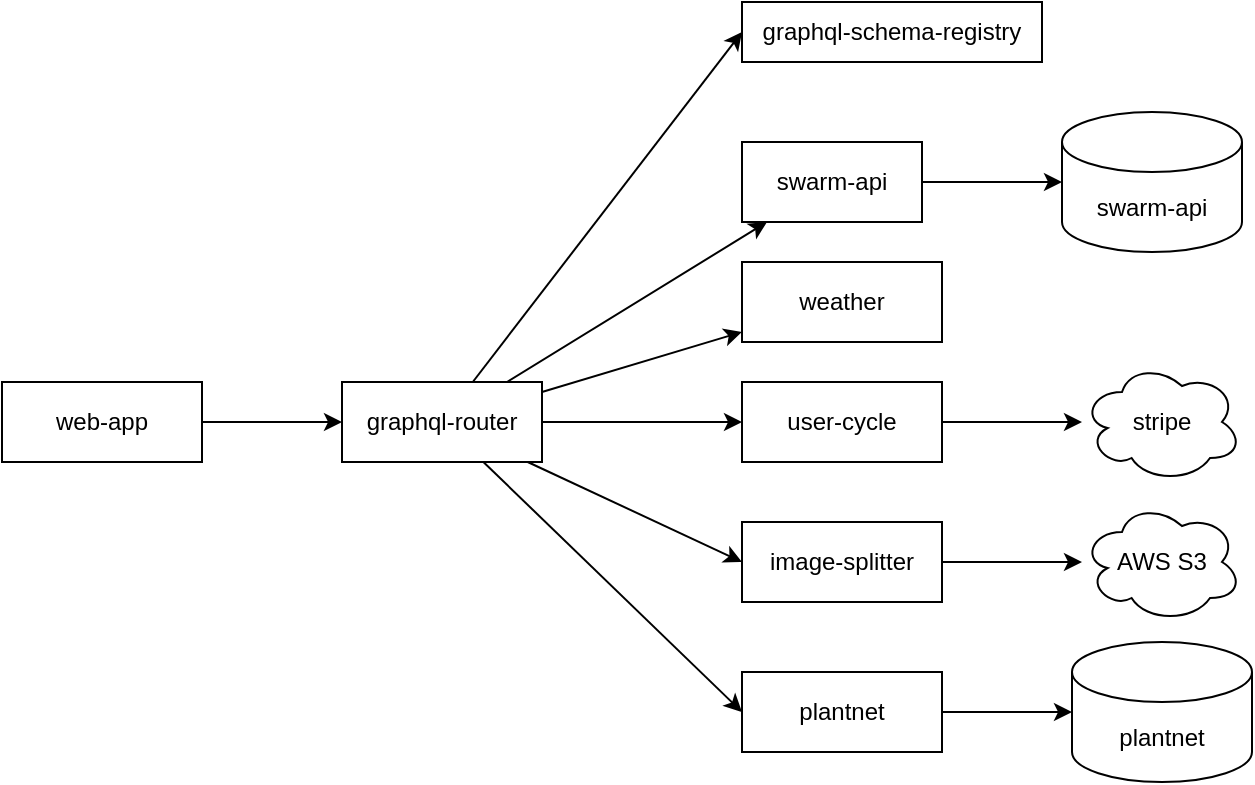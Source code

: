 <mxfile>
    <diagram id="gfNIs4ToVzj4N1ebJvz9" name="Page-1">
        <mxGraphModel dx="618" dy="538" grid="1" gridSize="10" guides="1" tooltips="1" connect="1" arrows="1" fold="1" page="1" pageScale="1" pageWidth="850" pageHeight="1100" math="0" shadow="0">
            <root>
                <mxCell id="0"/>
                <mxCell id="1" parent="0"/>
                <mxCell id="4" value="" style="edgeStyle=none;html=1;" parent="1" source="2" target="3" edge="1">
                    <mxGeometry relative="1" as="geometry"/>
                </mxCell>
                <mxCell id="2" value="web-app" style="rounded=0;whiteSpace=wrap;html=1;" parent="1" vertex="1">
                    <mxGeometry x="30" y="240" width="100" height="40" as="geometry"/>
                </mxCell>
                <mxCell id="6" value="" style="edgeStyle=none;html=1;" parent="1" source="3" target="5" edge="1">
                    <mxGeometry relative="1" as="geometry"/>
                </mxCell>
                <mxCell id="8" value="" style="edgeStyle=none;html=1;entryX=0;entryY=0.5;entryDx=0;entryDy=0;" parent="1" source="3" target="7" edge="1">
                    <mxGeometry relative="1" as="geometry"/>
                </mxCell>
                <mxCell id="10" value="" style="edgeStyle=none;html=1;" parent="1" source="3" target="9" edge="1">
                    <mxGeometry relative="1" as="geometry"/>
                </mxCell>
                <mxCell id="12" value="" style="edgeStyle=none;html=1;entryX=0;entryY=0.5;entryDx=0;entryDy=0;" parent="1" source="3" target="11" edge="1">
                    <mxGeometry relative="1" as="geometry"/>
                </mxCell>
                <mxCell id="14" value="" style="edgeStyle=none;html=1;entryX=0;entryY=0.5;entryDx=0;entryDy=0;" parent="1" source="3" target="13" edge="1">
                    <mxGeometry relative="1" as="geometry"/>
                </mxCell>
                <mxCell id="20" value="" style="edgeStyle=none;html=1;entryX=0;entryY=0.5;entryDx=0;entryDy=0;" parent="1" source="3" target="19" edge="1">
                    <mxGeometry relative="1" as="geometry"/>
                </mxCell>
                <mxCell id="3" value="graphql-router" style="rounded=0;whiteSpace=wrap;html=1;" parent="1" vertex="1">
                    <mxGeometry x="200" y="240" width="100" height="40" as="geometry"/>
                </mxCell>
                <mxCell id="22" value="" style="edgeStyle=none;html=1;" parent="1" source="5" target="21" edge="1">
                    <mxGeometry relative="1" as="geometry"/>
                </mxCell>
                <mxCell id="5" value="swarm-api" style="whiteSpace=wrap;html=1;rounded=0;" parent="1" vertex="1">
                    <mxGeometry x="400" y="120" width="90" height="40" as="geometry"/>
                </mxCell>
                <mxCell id="7" value="graphql-schema-registry" style="whiteSpace=wrap;html=1;rounded=0;" parent="1" vertex="1">
                    <mxGeometry x="400" y="50" width="150" height="30" as="geometry"/>
                </mxCell>
                <mxCell id="9" value="weather" style="rounded=0;whiteSpace=wrap;html=1;" parent="1" vertex="1">
                    <mxGeometry x="400" y="180" width="100" height="40" as="geometry"/>
                </mxCell>
                <mxCell id="18" value="" style="edgeStyle=none;html=1;" parent="1" source="11" target="17" edge="1">
                    <mxGeometry relative="1" as="geometry"/>
                </mxCell>
                <mxCell id="11" value="user-cycle" style="rounded=0;whiteSpace=wrap;html=1;" parent="1" vertex="1">
                    <mxGeometry x="400" y="240" width="100" height="40" as="geometry"/>
                </mxCell>
                <mxCell id="16" value="" style="edgeStyle=none;html=1;" parent="1" source="13" target="15" edge="1">
                    <mxGeometry relative="1" as="geometry"/>
                </mxCell>
                <mxCell id="13" value="image-splitter" style="rounded=0;whiteSpace=wrap;html=1;" parent="1" vertex="1">
                    <mxGeometry x="400" y="310" width="100" height="40" as="geometry"/>
                </mxCell>
                <mxCell id="15" value="AWS S3" style="ellipse;shape=cloud;whiteSpace=wrap;html=1;rounded=0;" parent="1" vertex="1">
                    <mxGeometry x="570" y="300" width="80" height="60" as="geometry"/>
                </mxCell>
                <mxCell id="17" value="stripe" style="ellipse;shape=cloud;whiteSpace=wrap;html=1;rounded=0;" parent="1" vertex="1">
                    <mxGeometry x="570" y="230" width="80" height="60" as="geometry"/>
                </mxCell>
                <mxCell id="24" value="" style="edgeStyle=none;html=1;" parent="1" source="19" target="23" edge="1">
                    <mxGeometry relative="1" as="geometry"/>
                </mxCell>
                <mxCell id="19" value="plantnet" style="rounded=0;whiteSpace=wrap;html=1;" parent="1" vertex="1">
                    <mxGeometry x="400" y="385" width="100" height="40" as="geometry"/>
                </mxCell>
                <mxCell id="21" value="swarm-api" style="shape=cylinder3;whiteSpace=wrap;html=1;boundedLbl=1;backgroundOutline=1;size=15;" parent="1" vertex="1">
                    <mxGeometry x="560" y="105" width="90" height="70" as="geometry"/>
                </mxCell>
                <mxCell id="23" value="plantnet" style="shape=cylinder3;whiteSpace=wrap;html=1;boundedLbl=1;backgroundOutline=1;size=15;" parent="1" vertex="1">
                    <mxGeometry x="565" y="370" width="90" height="70" as="geometry"/>
                </mxCell>
            </root>
        </mxGraphModel>
    </diagram>
</mxfile>
